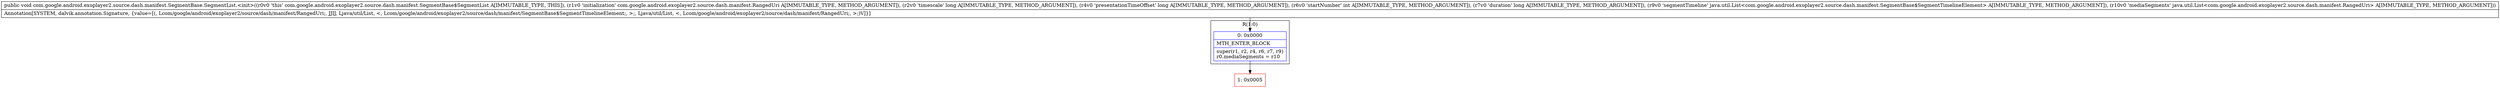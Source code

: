 digraph "CFG forcom.google.android.exoplayer2.source.dash.manifest.SegmentBase.SegmentList.\<init\>(Lcom\/google\/android\/exoplayer2\/source\/dash\/manifest\/RangedUri;JJIJLjava\/util\/List;Ljava\/util\/List;)V" {
subgraph cluster_Region_101307017 {
label = "R(1:0)";
node [shape=record,color=blue];
Node_0 [shape=record,label="{0\:\ 0x0000|MTH_ENTER_BLOCK\l|super(r1, r2, r4, r6, r7, r9)\lr0.mediaSegments = r10\l}"];
}
Node_1 [shape=record,color=red,label="{1\:\ 0x0005}"];
MethodNode[shape=record,label="{public void com.google.android.exoplayer2.source.dash.manifest.SegmentBase.SegmentList.\<init\>((r0v0 'this' com.google.android.exoplayer2.source.dash.manifest.SegmentBase$SegmentList A[IMMUTABLE_TYPE, THIS]), (r1v0 'initialization' com.google.android.exoplayer2.source.dash.manifest.RangedUri A[IMMUTABLE_TYPE, METHOD_ARGUMENT]), (r2v0 'timescale' long A[IMMUTABLE_TYPE, METHOD_ARGUMENT]), (r4v0 'presentationTimeOffset' long A[IMMUTABLE_TYPE, METHOD_ARGUMENT]), (r6v0 'startNumber' int A[IMMUTABLE_TYPE, METHOD_ARGUMENT]), (r7v0 'duration' long A[IMMUTABLE_TYPE, METHOD_ARGUMENT]), (r9v0 'segmentTimeline' java.util.List\<com.google.android.exoplayer2.source.dash.manifest.SegmentBase$SegmentTimelineElement\> A[IMMUTABLE_TYPE, METHOD_ARGUMENT]), (r10v0 'mediaSegments' java.util.List\<com.google.android.exoplayer2.source.dash.manifest.RangedUri\> A[IMMUTABLE_TYPE, METHOD_ARGUMENT]))  | Annotation[SYSTEM, dalvik.annotation.Signature, \{value=[(, Lcom\/google\/android\/exoplayer2\/source\/dash\/manifest\/RangedUri;, JJIJ, Ljava\/util\/List, \<, Lcom\/google\/android\/exoplayer2\/source\/dash\/manifest\/SegmentBase$SegmentTimelineElement;, \>;, Ljava\/util\/List, \<, Lcom\/google\/android\/exoplayer2\/source\/dash\/manifest\/RangedUri;, \>;)V]\}]\l}"];
MethodNode -> Node_0;
Node_0 -> Node_1;
}

